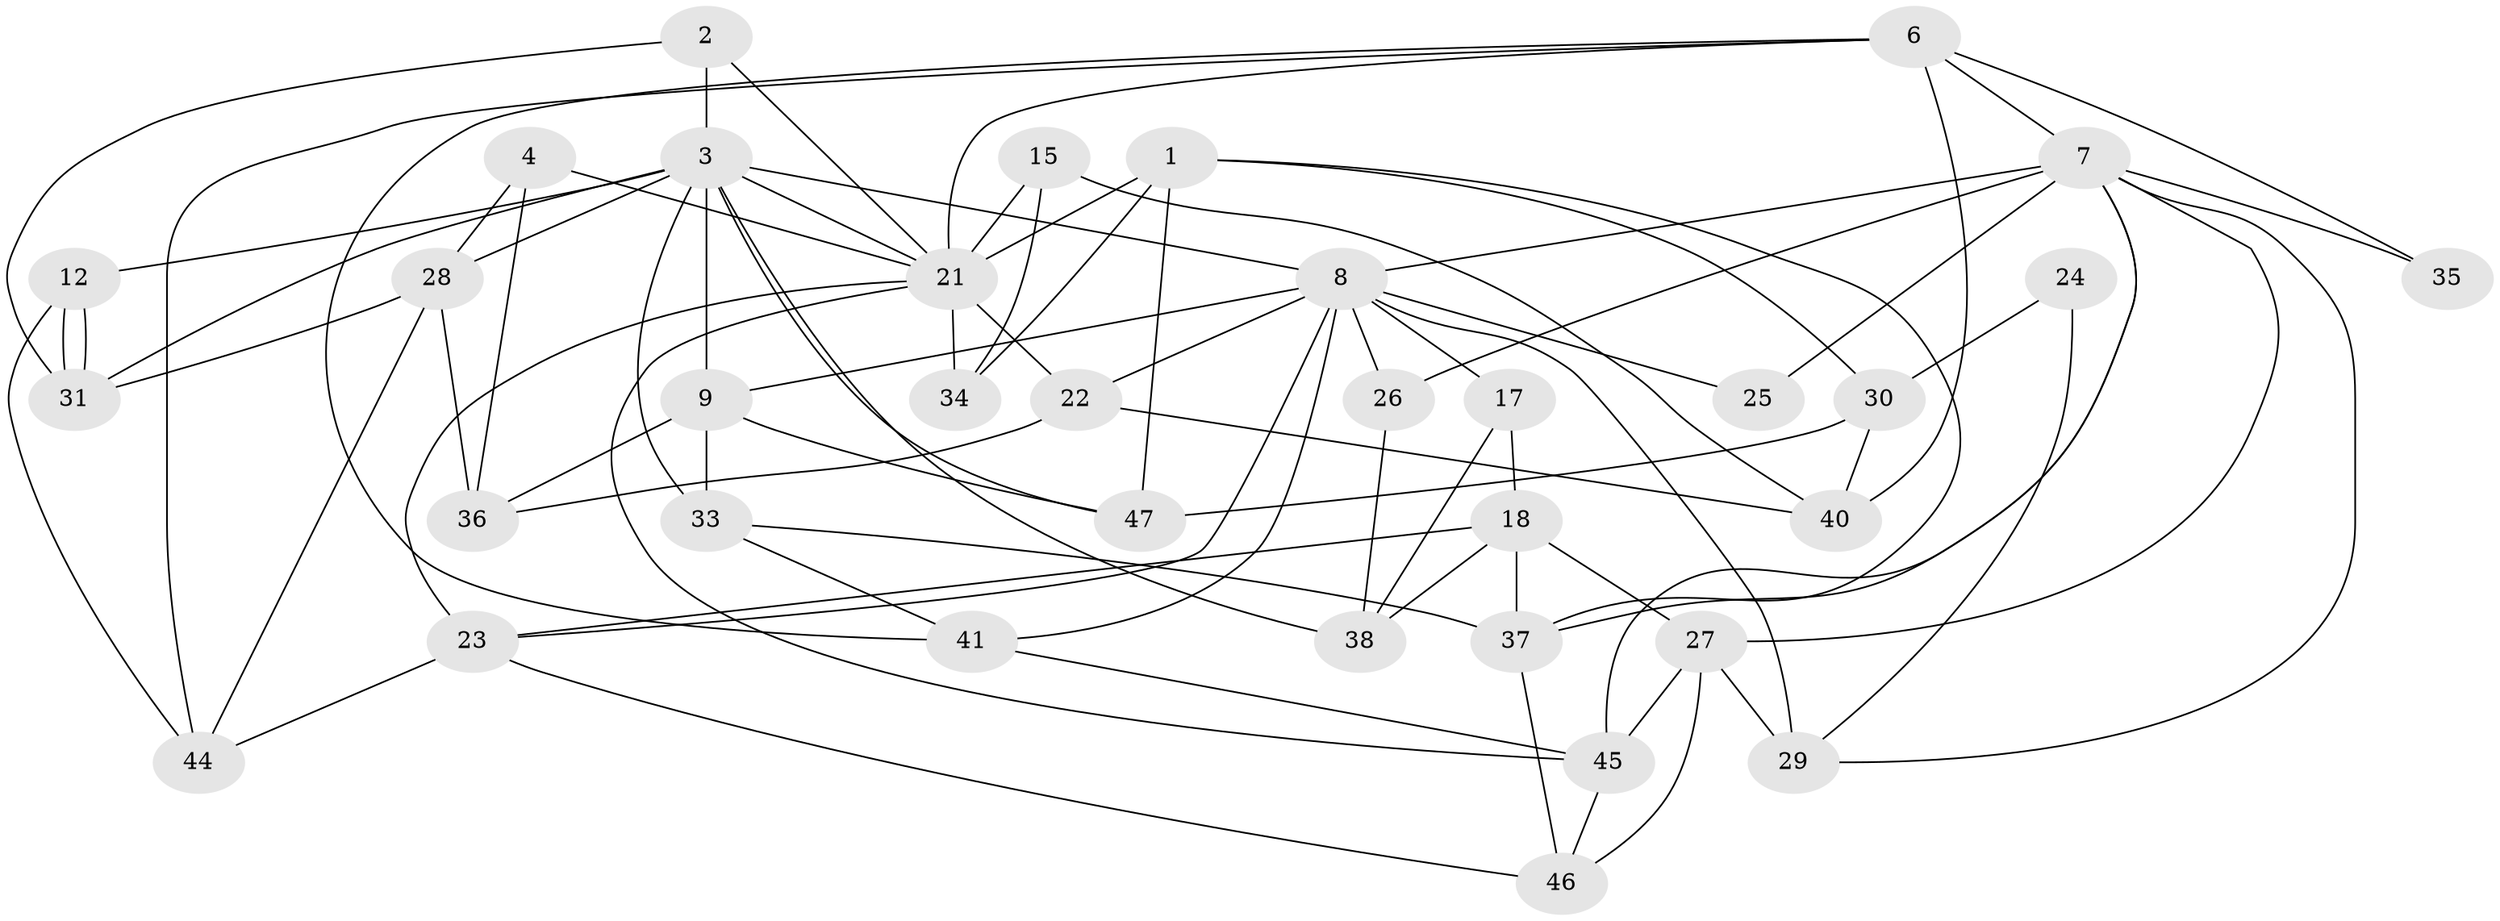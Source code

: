 // original degree distribution, {2: 0.1568627450980392, 3: 0.19607843137254902, 4: 0.27450980392156865, 9: 0.0196078431372549, 5: 0.29411764705882354, 6: 0.058823529411764705}
// Generated by graph-tools (version 1.1) at 2025/18/03/04/25 18:18:41]
// undirected, 35 vertices, 81 edges
graph export_dot {
graph [start="1"]
  node [color=gray90,style=filled];
  1 [super="+49"];
  2;
  3 [super="+13+16"];
  4 [super="+5"];
  6 [super="+39+20"];
  7 [super="+10+11+42"];
  8 [super="+43"];
  9 [super="+14"];
  12;
  15;
  17;
  18;
  21 [super="+32"];
  22;
  23;
  24;
  25;
  26;
  27;
  28;
  29;
  30;
  31;
  33;
  34;
  35;
  36;
  37 [super="+48"];
  38;
  40;
  41;
  44;
  45;
  46;
  47;
  1 -- 47 [weight=2];
  1 -- 34;
  1 -- 37;
  1 -- 30;
  1 -- 21;
  2 -- 31;
  2 -- 3;
  2 -- 21;
  3 -- 12 [weight=2];
  3 -- 9;
  3 -- 33;
  3 -- 38 [weight=2];
  3 -- 8;
  3 -- 31;
  3 -- 28;
  3 -- 47;
  3 -- 21;
  4 -- 28;
  4 -- 36;
  4 -- 21;
  6 -- 40;
  6 -- 35;
  6 -- 44;
  6 -- 7 [weight=2];
  6 -- 41;
  6 -- 21;
  7 -- 25;
  7 -- 26;
  7 -- 27;
  7 -- 37;
  7 -- 35;
  7 -- 45;
  7 -- 8;
  7 -- 29;
  8 -- 23;
  8 -- 17;
  8 -- 22;
  8 -- 25;
  8 -- 29;
  8 -- 41;
  8 -- 26;
  8 -- 9;
  9 -- 36;
  9 -- 33 [weight=2];
  9 -- 47;
  12 -- 31;
  12 -- 31;
  12 -- 44;
  15 -- 21;
  15 -- 34;
  15 -- 40;
  17 -- 38;
  17 -- 18;
  18 -- 38;
  18 -- 23;
  18 -- 27;
  18 -- 37;
  21 -- 22;
  21 -- 34;
  21 -- 23;
  21 -- 45;
  22 -- 40;
  22 -- 36;
  23 -- 46;
  23 -- 44;
  24 -- 30;
  24 -- 29;
  26 -- 38;
  27 -- 46;
  27 -- 29;
  27 -- 45;
  28 -- 31;
  28 -- 36;
  28 -- 44;
  30 -- 40;
  30 -- 47;
  33 -- 37;
  33 -- 41;
  37 -- 46;
  41 -- 45;
  45 -- 46;
}
